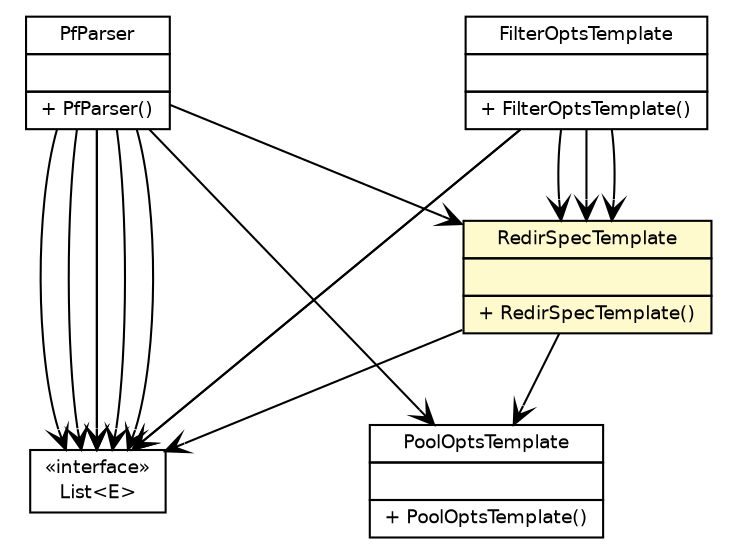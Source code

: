 #!/usr/local/bin/dot
#
# Class diagram 
# Generated by UmlGraph version 4.6 (http://www.spinellis.gr/sw/umlgraph)
#

digraph G {
	edge [fontname="Helvetica",fontsize=10,labelfontname="Helvetica",labelfontsize=10];
	node [fontname="Helvetica",fontsize=10,shape=plaintext];
	// fr.univrennes1.cri.jtacl.equipments.openbsd.PfParser
	c16006 [label=<<table border="0" cellborder="1" cellspacing="0" cellpadding="2" port="p" href="./PfParser.html">
		<tr><td><table border="0" cellspacing="0" cellpadding="1">
			<tr><td> PfParser </td></tr>
		</table></td></tr>
		<tr><td><table border="0" cellspacing="0" cellpadding="1">
			<tr><td align="left">  </td></tr>
		</table></td></tr>
		<tr><td><table border="0" cellspacing="0" cellpadding="1">
			<tr><td align="left"> + PfParser() </td></tr>
		</table></td></tr>
		</table>>, fontname="Helvetica", fontcolor="black", fontsize=9.0];
	// fr.univrennes1.cri.jtacl.equipments.openbsd.RedirSpecTemplate
	c16019 [label=<<table border="0" cellborder="1" cellspacing="0" cellpadding="2" port="p" bgcolor="lemonChiffon" href="./RedirSpecTemplate.html">
		<tr><td><table border="0" cellspacing="0" cellpadding="1">
			<tr><td> RedirSpecTemplate </td></tr>
		</table></td></tr>
		<tr><td><table border="0" cellspacing="0" cellpadding="1">
			<tr><td align="left">  </td></tr>
		</table></td></tr>
		<tr><td><table border="0" cellspacing="0" cellpadding="1">
			<tr><td align="left"> + RedirSpecTemplate() </td></tr>
		</table></td></tr>
		</table>>, fontname="Helvetica", fontcolor="black", fontsize=9.0];
	// fr.univrennes1.cri.jtacl.equipments.openbsd.FilterOptsTemplate
	c16021 [label=<<table border="0" cellborder="1" cellspacing="0" cellpadding="2" port="p" href="./FilterOptsTemplate.html">
		<tr><td><table border="0" cellspacing="0" cellpadding="1">
			<tr><td> FilterOptsTemplate </td></tr>
		</table></td></tr>
		<tr><td><table border="0" cellspacing="0" cellpadding="1">
			<tr><td align="left">  </td></tr>
		</table></td></tr>
		<tr><td><table border="0" cellspacing="0" cellpadding="1">
			<tr><td align="left"> + FilterOptsTemplate() </td></tr>
		</table></td></tr>
		</table>>, fontname="Helvetica", fontcolor="black", fontsize=9.0];
	// fr.univrennes1.cri.jtacl.equipments.openbsd.PoolOptsTemplate
	c16026 [label=<<table border="0" cellborder="1" cellspacing="0" cellpadding="2" port="p" href="./PoolOptsTemplate.html">
		<tr><td><table border="0" cellspacing="0" cellpadding="1">
			<tr><td> PoolOptsTemplate </td></tr>
		</table></td></tr>
		<tr><td><table border="0" cellspacing="0" cellpadding="1">
			<tr><td align="left">  </td></tr>
		</table></td></tr>
		<tr><td><table border="0" cellspacing="0" cellpadding="1">
			<tr><td align="left"> + PoolOptsTemplate() </td></tr>
		</table></td></tr>
		</table>>, fontname="Helvetica", fontcolor="black", fontsize=9.0];
	// fr.univrennes1.cri.jtacl.equipments.openbsd.PfParser NAVASSOC java.util.List<E>
	c16006:p -> c16045:p [taillabel="", label="", headlabel="", fontname="Helvetica", fontcolor="black", fontsize=10.0, color="black", arrowhead=open];
	// fr.univrennes1.cri.jtacl.equipments.openbsd.PfParser NAVASSOC java.util.List<E>
	c16006:p -> c16045:p [taillabel="", label="", headlabel="", fontname="Helvetica", fontcolor="black", fontsize=10.0, color="black", arrowhead=open];
	// fr.univrennes1.cri.jtacl.equipments.openbsd.PfParser NAVASSOC java.util.List<E>
	c16006:p -> c16045:p [taillabel="", label="", headlabel="", fontname="Helvetica", fontcolor="black", fontsize=10.0, color="black", arrowhead=open];
	// fr.univrennes1.cri.jtacl.equipments.openbsd.PfParser NAVASSOC java.util.List<E>
	c16006:p -> c16045:p [taillabel="", label="", headlabel="", fontname="Helvetica", fontcolor="black", fontsize=10.0, color="black", arrowhead=open];
	// fr.univrennes1.cri.jtacl.equipments.openbsd.PfParser NAVASSOC java.util.List<E>
	c16006:p -> c16045:p [taillabel="", label="", headlabel="", fontname="Helvetica", fontcolor="black", fontsize=10.0, color="black", arrowhead=open];
	// fr.univrennes1.cri.jtacl.equipments.openbsd.PfParser NAVASSOC fr.univrennes1.cri.jtacl.equipments.openbsd.PoolOptsTemplate
	c16006:p -> c16026:p [taillabel="", label="", headlabel="", fontname="Helvetica", fontcolor="black", fontsize=10.0, color="black", arrowhead=open];
	// fr.univrennes1.cri.jtacl.equipments.openbsd.PfParser NAVASSOC java.util.List<E>
	c16006:p -> c16045:p [taillabel="", label="", headlabel="", fontname="Helvetica", fontcolor="black", fontsize=10.0, color="black", arrowhead=open];
	// fr.univrennes1.cri.jtacl.equipments.openbsd.PfParser NAVASSOC fr.univrennes1.cri.jtacl.equipments.openbsd.RedirSpecTemplate
	c16006:p -> c16019:p [taillabel="", label="", headlabel="", fontname="Helvetica", fontcolor="black", fontsize=10.0, color="black", arrowhead=open];
	// fr.univrennes1.cri.jtacl.equipments.openbsd.RedirSpecTemplate NAVASSOC java.util.List<E>
	c16019:p -> c16045:p [taillabel="", label="", headlabel="", fontname="Helvetica", fontcolor="black", fontsize=10.0, color="black", arrowhead=open];
	// fr.univrennes1.cri.jtacl.equipments.openbsd.RedirSpecTemplate NAVASSOC fr.univrennes1.cri.jtacl.equipments.openbsd.PoolOptsTemplate
	c16019:p -> c16026:p [taillabel="", label="", headlabel="", fontname="Helvetica", fontcolor="black", fontsize=10.0, color="black", arrowhead=open];
	// fr.univrennes1.cri.jtacl.equipments.openbsd.FilterOptsTemplate NAVASSOC java.util.List<E>
	c16021:p -> c16045:p [taillabel="", label="", headlabel="", fontname="Helvetica", fontcolor="black", fontsize=10.0, color="black", arrowhead=open];
	// fr.univrennes1.cri.jtacl.equipments.openbsd.FilterOptsTemplate NAVASSOC java.util.List<E>
	c16021:p -> c16045:p [taillabel="", label="", headlabel="", fontname="Helvetica", fontcolor="black", fontsize=10.0, color="black", arrowhead=open];
	// fr.univrennes1.cri.jtacl.equipments.openbsd.FilterOptsTemplate NAVASSOC fr.univrennes1.cri.jtacl.equipments.openbsd.RedirSpecTemplate
	c16021:p -> c16019:p [taillabel="", label="", headlabel="", fontname="Helvetica", fontcolor="black", fontsize=10.0, color="black", arrowhead=open];
	// fr.univrennes1.cri.jtacl.equipments.openbsd.FilterOptsTemplate NAVASSOC fr.univrennes1.cri.jtacl.equipments.openbsd.RedirSpecTemplate
	c16021:p -> c16019:p [taillabel="", label="", headlabel="", fontname="Helvetica", fontcolor="black", fontsize=10.0, color="black", arrowhead=open];
	// fr.univrennes1.cri.jtacl.equipments.openbsd.FilterOptsTemplate NAVASSOC fr.univrennes1.cri.jtacl.equipments.openbsd.RedirSpecTemplate
	c16021:p -> c16019:p [taillabel="", label="", headlabel="", fontname="Helvetica", fontcolor="black", fontsize=10.0, color="black", arrowhead=open];
	// java.util.List<E>
	c16045 [label=<<table border="0" cellborder="1" cellspacing="0" cellpadding="2" port="p" href="http://java.sun.com/j2se/1.4.2/docs/api/java/util/List.html">
		<tr><td><table border="0" cellspacing="0" cellpadding="1">
			<tr><td> &laquo;interface&raquo; </td></tr>
			<tr><td> List&lt;E&gt; </td></tr>
		</table></td></tr>
		</table>>, fontname="Helvetica", fontcolor="black", fontsize=9.0];
}

